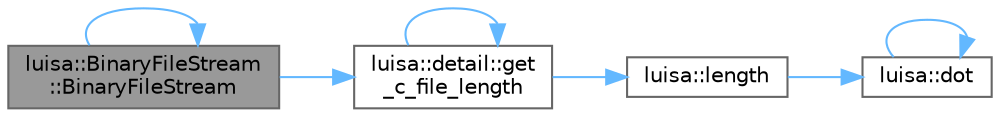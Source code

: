 digraph "luisa::BinaryFileStream::BinaryFileStream"
{
 // LATEX_PDF_SIZE
  bgcolor="transparent";
  edge [fontname=Helvetica,fontsize=10,labelfontname=Helvetica,labelfontsize=10];
  node [fontname=Helvetica,fontsize=10,shape=box,height=0.2,width=0.4];
  rankdir="LR";
  Node1 [id="Node000001",label="luisa::BinaryFileStream\l::BinaryFileStream",height=0.2,width=0.4,color="gray40", fillcolor="grey60", style="filled", fontcolor="black",tooltip=" "];
  Node1 -> Node1 [id="edge7_Node000001_Node000001",color="steelblue1",style="solid",tooltip=" "];
  Node1 -> Node2 [id="edge8_Node000001_Node000002",color="steelblue1",style="solid",tooltip=" "];
  Node2 [id="Node000002",label="luisa::detail::get\l_c_file_length",height=0.2,width=0.4,color="grey40", fillcolor="white", style="filled",URL="$namespaceluisa_1_1detail.html#a45a71349c125645badc00b4979132ce1",tooltip=" "];
  Node2 -> Node2 [id="edge9_Node000002_Node000002",color="steelblue1",style="solid",tooltip=" "];
  Node2 -> Node3 [id="edge10_Node000002_Node000003",color="steelblue1",style="solid",tooltip=" "];
  Node3 [id="Node000003",label="luisa::length",height=0.2,width=0.4,color="grey40", fillcolor="white", style="filled",URL="$namespaceluisa.html#acdda54bb09b0439c4fccdced22215f38",tooltip=" "];
  Node3 -> Node4 [id="edge11_Node000003_Node000004",color="steelblue1",style="solid",tooltip=" "];
  Node4 [id="Node000004",label="luisa::dot",height=0.2,width=0.4,color="grey40", fillcolor="white", style="filled",URL="$namespaceluisa.html#a66bc7885360fbc5e7348963c97527c86",tooltip=" "];
  Node4 -> Node4 [id="edge12_Node000004_Node000004",color="steelblue1",style="solid",tooltip=" "];
}
